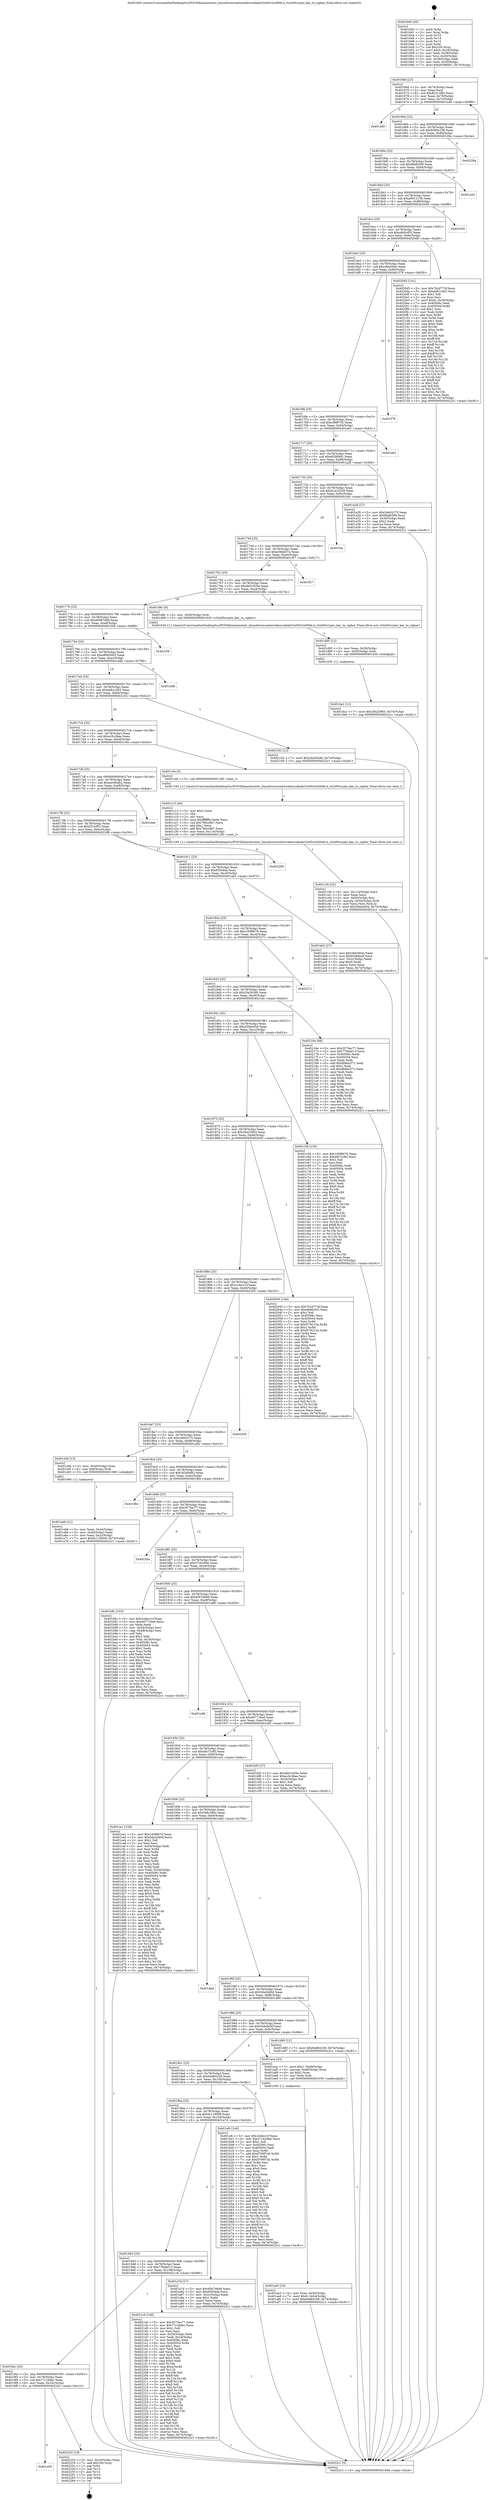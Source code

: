 digraph "0x401640" {
  label = "0x401640 (/mnt/c/Users/mathe/Desktop/tcc/POCII/binaries/extr_linuxdriversnetwirelessralinkrt2x00rt2x00lib.h_rt2x00crypto_key_to_cipher_Final-ollvm.out::main(0))"
  labelloc = "t"
  node[shape=record]

  Entry [label="",width=0.3,height=0.3,shape=circle,fillcolor=black,style=filled]
  "0x40166d" [label="{
     0x40166d [23]\l
     | [instrs]\l
     &nbsp;&nbsp;0x40166d \<+3\>: mov -0x74(%rbp),%eax\l
     &nbsp;&nbsp;0x401670 \<+2\>: mov %eax,%ecx\l
     &nbsp;&nbsp;0x401672 \<+6\>: sub $0x82312f9c,%ecx\l
     &nbsp;&nbsp;0x401678 \<+3\>: mov %eax,-0x78(%rbp)\l
     &nbsp;&nbsp;0x40167b \<+3\>: mov %ecx,-0x7c(%rbp)\l
     &nbsp;&nbsp;0x40167e \<+6\>: je 0000000000401ed0 \<main+0x890\>\l
  }"]
  "0x401ed0" [label="{
     0x401ed0\l
  }", style=dashed]
  "0x401684" [label="{
     0x401684 [22]\l
     | [instrs]\l
     &nbsp;&nbsp;0x401684 \<+5\>: jmp 0000000000401689 \<main+0x49\>\l
     &nbsp;&nbsp;0x401689 \<+3\>: mov -0x78(%rbp),%eax\l
     &nbsp;&nbsp;0x40168c \<+5\>: sub $0x8285e196,%eax\l
     &nbsp;&nbsp;0x401691 \<+3\>: mov %eax,-0x80(%rbp)\l
     &nbsp;&nbsp;0x401694 \<+6\>: je 000000000040228a \<main+0xc4a\>\l
  }"]
  Exit [label="",width=0.3,height=0.3,shape=circle,fillcolor=black,style=filled,peripheries=2]
  "0x40228a" [label="{
     0x40228a\l
  }", style=dashed]
  "0x40169a" [label="{
     0x40169a [25]\l
     | [instrs]\l
     &nbsp;&nbsp;0x40169a \<+5\>: jmp 000000000040169f \<main+0x5f\>\l
     &nbsp;&nbsp;0x40169f \<+3\>: mov -0x78(%rbp),%eax\l
     &nbsp;&nbsp;0x4016a2 \<+5\>: sub $0x8fafb569,%eax\l
     &nbsp;&nbsp;0x4016a7 \<+6\>: mov %eax,-0x84(%rbp)\l
     &nbsp;&nbsp;0x4016ad \<+6\>: je 0000000000401a43 \<main+0x403\>\l
  }"]
  "0x401a05" [label="{
     0x401a05\l
  }", style=dashed]
  "0x401a43" [label="{
     0x401a43\l
  }", style=dashed]
  "0x4016b3" [label="{
     0x4016b3 [25]\l
     | [instrs]\l
     &nbsp;&nbsp;0x4016b3 \<+5\>: jmp 00000000004016b8 \<main+0x78\>\l
     &nbsp;&nbsp;0x4016b8 \<+3\>: mov -0x78(%rbp),%eax\l
     &nbsp;&nbsp;0x4016bb \<+5\>: sub $0xa0012139,%eax\l
     &nbsp;&nbsp;0x4016c0 \<+6\>: mov %eax,-0x88(%rbp)\l
     &nbsp;&nbsp;0x4016c6 \<+6\>: je 0000000000402039 \<main+0x9f9\>\l
  }"]
  "0x402252" [label="{
     0x402252 [19]\l
     | [instrs]\l
     &nbsp;&nbsp;0x402252 \<+3\>: mov -0x24(%rbp),%eax\l
     &nbsp;&nbsp;0x402255 \<+7\>: add $0x100,%rsp\l
     &nbsp;&nbsp;0x40225c \<+1\>: pop %rbx\l
     &nbsp;&nbsp;0x40225d \<+2\>: pop %r12\l
     &nbsp;&nbsp;0x40225f \<+2\>: pop %r14\l
     &nbsp;&nbsp;0x402261 \<+2\>: pop %r15\l
     &nbsp;&nbsp;0x402263 \<+1\>: pop %rbp\l
     &nbsp;&nbsp;0x402264 \<+1\>: ret\l
  }"]
  "0x402039" [label="{
     0x402039\l
  }", style=dashed]
  "0x4016cc" [label="{
     0x4016cc [25]\l
     | [instrs]\l
     &nbsp;&nbsp;0x4016cc \<+5\>: jmp 00000000004016d1 \<main+0x91\>\l
     &nbsp;&nbsp;0x4016d1 \<+3\>: mov -0x78(%rbp),%eax\l
     &nbsp;&nbsp;0x4016d4 \<+5\>: sub $0xa8d0cf53,%eax\l
     &nbsp;&nbsp;0x4016d9 \<+6\>: mov %eax,-0x8c(%rbp)\l
     &nbsp;&nbsp;0x4016df \<+6\>: je 00000000004020d5 \<main+0xa95\>\l
  }"]
  "0x4019ec" [label="{
     0x4019ec [25]\l
     | [instrs]\l
     &nbsp;&nbsp;0x4019ec \<+5\>: jmp 00000000004019f1 \<main+0x3b1\>\l
     &nbsp;&nbsp;0x4019f1 \<+3\>: mov -0x78(%rbp),%eax\l
     &nbsp;&nbsp;0x4019f4 \<+5\>: sub $0x77c18dec,%eax\l
     &nbsp;&nbsp;0x4019f9 \<+6\>: mov %eax,-0x10c(%rbp)\l
     &nbsp;&nbsp;0x4019ff \<+6\>: je 0000000000402252 \<main+0xc12\>\l
  }"]
  "0x4020d5" [label="{
     0x4020d5 [141]\l
     | [instrs]\l
     &nbsp;&nbsp;0x4020d5 \<+5\>: mov $0x7b2d773f,%eax\l
     &nbsp;&nbsp;0x4020da \<+5\>: mov $0xeb81c363,%ecx\l
     &nbsp;&nbsp;0x4020df \<+2\>: mov $0x1,%dl\l
     &nbsp;&nbsp;0x4020e1 \<+2\>: xor %esi,%esi\l
     &nbsp;&nbsp;0x4020e3 \<+7\>: movl $0x0,-0x34(%rbp)\l
     &nbsp;&nbsp;0x4020ea \<+7\>: mov 0x40506c,%edi\l
     &nbsp;&nbsp;0x4020f1 \<+8\>: mov 0x405054,%r8d\l
     &nbsp;&nbsp;0x4020f9 \<+3\>: sub $0x1,%esi\l
     &nbsp;&nbsp;0x4020fc \<+3\>: mov %edi,%r9d\l
     &nbsp;&nbsp;0x4020ff \<+3\>: add %esi,%r9d\l
     &nbsp;&nbsp;0x402102 \<+4\>: imul %r9d,%edi\l
     &nbsp;&nbsp;0x402106 \<+3\>: and $0x1,%edi\l
     &nbsp;&nbsp;0x402109 \<+3\>: cmp $0x0,%edi\l
     &nbsp;&nbsp;0x40210c \<+4\>: sete %r10b\l
     &nbsp;&nbsp;0x402110 \<+4\>: cmp $0xa,%r8d\l
     &nbsp;&nbsp;0x402114 \<+4\>: setl %r11b\l
     &nbsp;&nbsp;0x402118 \<+3\>: mov %r10b,%bl\l
     &nbsp;&nbsp;0x40211b \<+3\>: xor $0xff,%bl\l
     &nbsp;&nbsp;0x40211e \<+3\>: mov %r11b,%r14b\l
     &nbsp;&nbsp;0x402121 \<+4\>: xor $0xff,%r14b\l
     &nbsp;&nbsp;0x402125 \<+3\>: xor $0x1,%dl\l
     &nbsp;&nbsp;0x402128 \<+3\>: mov %bl,%r15b\l
     &nbsp;&nbsp;0x40212b \<+4\>: and $0xff,%r15b\l
     &nbsp;&nbsp;0x40212f \<+3\>: and %dl,%r10b\l
     &nbsp;&nbsp;0x402132 \<+3\>: mov %r14b,%r12b\l
     &nbsp;&nbsp;0x402135 \<+4\>: and $0xff,%r12b\l
     &nbsp;&nbsp;0x402139 \<+3\>: and %dl,%r11b\l
     &nbsp;&nbsp;0x40213c \<+3\>: or %r10b,%r15b\l
     &nbsp;&nbsp;0x40213f \<+3\>: or %r11b,%r12b\l
     &nbsp;&nbsp;0x402142 \<+3\>: xor %r12b,%r15b\l
     &nbsp;&nbsp;0x402145 \<+3\>: or %r14b,%bl\l
     &nbsp;&nbsp;0x402148 \<+3\>: xor $0xff,%bl\l
     &nbsp;&nbsp;0x40214b \<+3\>: or $0x1,%dl\l
     &nbsp;&nbsp;0x40214e \<+2\>: and %dl,%bl\l
     &nbsp;&nbsp;0x402150 \<+3\>: or %bl,%r15b\l
     &nbsp;&nbsp;0x402153 \<+4\>: test $0x1,%r15b\l
     &nbsp;&nbsp;0x402157 \<+3\>: cmovne %ecx,%eax\l
     &nbsp;&nbsp;0x40215a \<+3\>: mov %eax,-0x74(%rbp)\l
     &nbsp;&nbsp;0x40215d \<+5\>: jmp 00000000004022c1 \<main+0xc81\>\l
  }"]
  "0x4016e5" [label="{
     0x4016e5 [25]\l
     | [instrs]\l
     &nbsp;&nbsp;0x4016e5 \<+5\>: jmp 00000000004016ea \<main+0xaa\>\l
     &nbsp;&nbsp;0x4016ea \<+3\>: mov -0x78(%rbp),%eax\l
     &nbsp;&nbsp;0x4016ed \<+5\>: sub $0xc8dc064c,%eax\l
     &nbsp;&nbsp;0x4016f2 \<+6\>: mov %eax,-0x90(%rbp)\l
     &nbsp;&nbsp;0x4016f8 \<+6\>: je 0000000000401f78 \<main+0x938\>\l
  }"]
  "0x4021c6" [label="{
     0x4021c6 [140]\l
     | [instrs]\l
     &nbsp;&nbsp;0x4021c6 \<+5\>: mov $0x3575ec77,%eax\l
     &nbsp;&nbsp;0x4021cb \<+5\>: mov $0x77c18dec,%ecx\l
     &nbsp;&nbsp;0x4021d0 \<+2\>: mov $0x1,%dl\l
     &nbsp;&nbsp;0x4021d2 \<+2\>: xor %esi,%esi\l
     &nbsp;&nbsp;0x4021d4 \<+3\>: mov -0x34(%rbp),%edi\l
     &nbsp;&nbsp;0x4021d7 \<+3\>: mov %edi,-0x24(%rbp)\l
     &nbsp;&nbsp;0x4021da \<+7\>: mov 0x40506c,%edi\l
     &nbsp;&nbsp;0x4021e1 \<+8\>: mov 0x405054,%r8d\l
     &nbsp;&nbsp;0x4021e9 \<+3\>: sub $0x1,%esi\l
     &nbsp;&nbsp;0x4021ec \<+3\>: mov %edi,%r9d\l
     &nbsp;&nbsp;0x4021ef \<+3\>: add %esi,%r9d\l
     &nbsp;&nbsp;0x4021f2 \<+4\>: imul %r9d,%edi\l
     &nbsp;&nbsp;0x4021f6 \<+3\>: and $0x1,%edi\l
     &nbsp;&nbsp;0x4021f9 \<+3\>: cmp $0x0,%edi\l
     &nbsp;&nbsp;0x4021fc \<+4\>: sete %r10b\l
     &nbsp;&nbsp;0x402200 \<+4\>: cmp $0xa,%r8d\l
     &nbsp;&nbsp;0x402204 \<+4\>: setl %r11b\l
     &nbsp;&nbsp;0x402208 \<+3\>: mov %r10b,%bl\l
     &nbsp;&nbsp;0x40220b \<+3\>: xor $0xff,%bl\l
     &nbsp;&nbsp;0x40220e \<+3\>: mov %r11b,%r14b\l
     &nbsp;&nbsp;0x402211 \<+4\>: xor $0xff,%r14b\l
     &nbsp;&nbsp;0x402215 \<+3\>: xor $0x0,%dl\l
     &nbsp;&nbsp;0x402218 \<+3\>: mov %bl,%r15b\l
     &nbsp;&nbsp;0x40221b \<+4\>: and $0x0,%r15b\l
     &nbsp;&nbsp;0x40221f \<+3\>: and %dl,%r10b\l
     &nbsp;&nbsp;0x402222 \<+3\>: mov %r14b,%r12b\l
     &nbsp;&nbsp;0x402225 \<+4\>: and $0x0,%r12b\l
     &nbsp;&nbsp;0x402229 \<+3\>: and %dl,%r11b\l
     &nbsp;&nbsp;0x40222c \<+3\>: or %r10b,%r15b\l
     &nbsp;&nbsp;0x40222f \<+3\>: or %r11b,%r12b\l
     &nbsp;&nbsp;0x402232 \<+3\>: xor %r12b,%r15b\l
     &nbsp;&nbsp;0x402235 \<+3\>: or %r14b,%bl\l
     &nbsp;&nbsp;0x402238 \<+3\>: xor $0xff,%bl\l
     &nbsp;&nbsp;0x40223b \<+3\>: or $0x0,%dl\l
     &nbsp;&nbsp;0x40223e \<+2\>: and %dl,%bl\l
     &nbsp;&nbsp;0x402240 \<+3\>: or %bl,%r15b\l
     &nbsp;&nbsp;0x402243 \<+4\>: test $0x1,%r15b\l
     &nbsp;&nbsp;0x402247 \<+3\>: cmovne %ecx,%eax\l
     &nbsp;&nbsp;0x40224a \<+3\>: mov %eax,-0x74(%rbp)\l
     &nbsp;&nbsp;0x40224d \<+5\>: jmp 00000000004022c1 \<main+0xc81\>\l
  }"]
  "0x401f78" [label="{
     0x401f78\l
  }", style=dashed]
  "0x4016fe" [label="{
     0x4016fe [25]\l
     | [instrs]\l
     &nbsp;&nbsp;0x4016fe \<+5\>: jmp 0000000000401703 \<main+0xc3\>\l
     &nbsp;&nbsp;0x401703 \<+3\>: mov -0x78(%rbp),%eax\l
     &nbsp;&nbsp;0x401706 \<+5\>: sub $0xcf9f9755,%eax\l
     &nbsp;&nbsp;0x40170b \<+6\>: mov %eax,-0x94(%rbp)\l
     &nbsp;&nbsp;0x401711 \<+6\>: je 0000000000401e61 \<main+0x821\>\l
  }"]
  "0x401da1" [label="{
     0x401da1 [12]\l
     | [instrs]\l
     &nbsp;&nbsp;0x401da1 \<+7\>: movl $0x29a25963,-0x74(%rbp)\l
     &nbsp;&nbsp;0x401da8 \<+5\>: jmp 00000000004022c1 \<main+0xc81\>\l
  }"]
  "0x401e61" [label="{
     0x401e61\l
  }", style=dashed]
  "0x401717" [label="{
     0x401717 [25]\l
     | [instrs]\l
     &nbsp;&nbsp;0x401717 \<+5\>: jmp 000000000040171c \<main+0xdc\>\l
     &nbsp;&nbsp;0x40171c \<+3\>: mov -0x78(%rbp),%eax\l
     &nbsp;&nbsp;0x40171f \<+5\>: sub $0xd038f491,%eax\l
     &nbsp;&nbsp;0x401724 \<+6\>: mov %eax,-0x98(%rbp)\l
     &nbsp;&nbsp;0x40172a \<+6\>: je 0000000000401a28 \<main+0x3e8\>\l
  }"]
  "0x401d95" [label="{
     0x401d95 [12]\l
     | [instrs]\l
     &nbsp;&nbsp;0x401d95 \<+3\>: mov %eax,-0x58(%rbp)\l
     &nbsp;&nbsp;0x401d98 \<+4\>: mov -0x50(%rbp),%rdi\l
     &nbsp;&nbsp;0x401d9c \<+5\>: call 0000000000401030 \<free@plt\>\l
     | [calls]\l
     &nbsp;&nbsp;0x401030 \{1\} (unknown)\l
  }"]
  "0x401a28" [label="{
     0x401a28 [27]\l
     | [instrs]\l
     &nbsp;&nbsp;0x401a28 \<+5\>: mov $0x2eb02275,%eax\l
     &nbsp;&nbsp;0x401a2d \<+5\>: mov $0x8fafb569,%ecx\l
     &nbsp;&nbsp;0x401a32 \<+3\>: mov -0x30(%rbp),%edx\l
     &nbsp;&nbsp;0x401a35 \<+3\>: cmp $0x2,%edx\l
     &nbsp;&nbsp;0x401a38 \<+3\>: cmovne %ecx,%eax\l
     &nbsp;&nbsp;0x401a3b \<+3\>: mov %eax,-0x74(%rbp)\l
     &nbsp;&nbsp;0x401a3e \<+5\>: jmp 00000000004022c1 \<main+0xc81\>\l
  }"]
  "0x401730" [label="{
     0x401730 [25]\l
     | [instrs]\l
     &nbsp;&nbsp;0x401730 \<+5\>: jmp 0000000000401735 \<main+0xf5\>\l
     &nbsp;&nbsp;0x401735 \<+3\>: mov -0x78(%rbp),%eax\l
     &nbsp;&nbsp;0x401738 \<+5\>: sub $0xd1e1d328,%eax\l
     &nbsp;&nbsp;0x40173d \<+6\>: mov %eax,-0x9c(%rbp)\l
     &nbsp;&nbsp;0x401743 \<+6\>: je 0000000000401fdc \<main+0x99c\>\l
  }"]
  "0x4022c1" [label="{
     0x4022c1 [5]\l
     | [instrs]\l
     &nbsp;&nbsp;0x4022c1 \<+5\>: jmp 000000000040166d \<main+0x2d\>\l
  }"]
  "0x401640" [label="{
     0x401640 [45]\l
     | [instrs]\l
     &nbsp;&nbsp;0x401640 \<+1\>: push %rbp\l
     &nbsp;&nbsp;0x401641 \<+3\>: mov %rsp,%rbp\l
     &nbsp;&nbsp;0x401644 \<+2\>: push %r15\l
     &nbsp;&nbsp;0x401646 \<+2\>: push %r14\l
     &nbsp;&nbsp;0x401648 \<+2\>: push %r12\l
     &nbsp;&nbsp;0x40164a \<+1\>: push %rbx\l
     &nbsp;&nbsp;0x40164b \<+7\>: sub $0x100,%rsp\l
     &nbsp;&nbsp;0x401652 \<+7\>: movl $0x0,-0x34(%rbp)\l
     &nbsp;&nbsp;0x401659 \<+3\>: mov %edi,-0x38(%rbp)\l
     &nbsp;&nbsp;0x40165c \<+4\>: mov %rsi,-0x40(%rbp)\l
     &nbsp;&nbsp;0x401660 \<+3\>: mov -0x38(%rbp),%edi\l
     &nbsp;&nbsp;0x401663 \<+3\>: mov %edi,-0x30(%rbp)\l
     &nbsp;&nbsp;0x401666 \<+7\>: movl $0xd038f491,-0x74(%rbp)\l
  }"]
  "0x401c3b" [label="{
     0x401c3b [32]\l
     | [instrs]\l
     &nbsp;&nbsp;0x401c3b \<+6\>: mov -0x114(%rbp),%ecx\l
     &nbsp;&nbsp;0x401c41 \<+3\>: imul %eax,%ecx\l
     &nbsp;&nbsp;0x401c44 \<+4\>: mov -0x50(%rbp),%rsi\l
     &nbsp;&nbsp;0x401c48 \<+4\>: movslq -0x54(%rbp),%rdi\l
     &nbsp;&nbsp;0x401c4c \<+3\>: mov %ecx,(%rsi,%rdi,4)\l
     &nbsp;&nbsp;0x401c4f \<+7\>: movl $0x20d4e45d,-0x74(%rbp)\l
     &nbsp;&nbsp;0x401c56 \<+5\>: jmp 00000000004022c1 \<main+0xc81\>\l
  }"]
  "0x401fdc" [label="{
     0x401fdc\l
  }", style=dashed]
  "0x401749" [label="{
     0x401749 [25]\l
     | [instrs]\l
     &nbsp;&nbsp;0x401749 \<+5\>: jmp 000000000040174e \<main+0x10e\>\l
     &nbsp;&nbsp;0x40174e \<+3\>: mov -0x78(%rbp),%eax\l
     &nbsp;&nbsp;0x401751 \<+5\>: sub $0xd38de57a,%eax\l
     &nbsp;&nbsp;0x401756 \<+6\>: mov %eax,-0xa0(%rbp)\l
     &nbsp;&nbsp;0x40175c \<+6\>: je 0000000000401f57 \<main+0x917\>\l
  }"]
  "0x401c13" [label="{
     0x401c13 [40]\l
     | [instrs]\l
     &nbsp;&nbsp;0x401c13 \<+5\>: mov $0x2,%ecx\l
     &nbsp;&nbsp;0x401c18 \<+1\>: cltd\l
     &nbsp;&nbsp;0x401c19 \<+2\>: idiv %ecx\l
     &nbsp;&nbsp;0x401c1b \<+6\>: imul $0xfffffffe,%edx,%ecx\l
     &nbsp;&nbsp;0x401c21 \<+6\>: sub $0x790cc8b7,%ecx\l
     &nbsp;&nbsp;0x401c27 \<+3\>: add $0x1,%ecx\l
     &nbsp;&nbsp;0x401c2a \<+6\>: add $0x790cc8b7,%ecx\l
     &nbsp;&nbsp;0x401c30 \<+6\>: mov %ecx,-0x114(%rbp)\l
     &nbsp;&nbsp;0x401c36 \<+5\>: call 0000000000401160 \<next_i\>\l
     | [calls]\l
     &nbsp;&nbsp;0x401160 \{1\} (/mnt/c/Users/mathe/Desktop/tcc/POCII/binaries/extr_linuxdriversnetwirelessralinkrt2x00rt2x00lib.h_rt2x00crypto_key_to_cipher_Final-ollvm.out::next_i)\l
  }"]
  "0x401f57" [label="{
     0x401f57\l
  }", style=dashed]
  "0x401762" [label="{
     0x401762 [25]\l
     | [instrs]\l
     &nbsp;&nbsp;0x401762 \<+5\>: jmp 0000000000401767 \<main+0x127\>\l
     &nbsp;&nbsp;0x401767 \<+3\>: mov -0x78(%rbp),%eax\l
     &nbsp;&nbsp;0x40176a \<+5\>: sub $0xdb01626e,%eax\l
     &nbsp;&nbsp;0x40176f \<+6\>: mov %eax,-0xa4(%rbp)\l
     &nbsp;&nbsp;0x401775 \<+6\>: je 0000000000401d8c \<main+0x74c\>\l
  }"]
  "0x401ae5" [label="{
     0x401ae5 [23]\l
     | [instrs]\l
     &nbsp;&nbsp;0x401ae5 \<+4\>: mov %rax,-0x50(%rbp)\l
     &nbsp;&nbsp;0x401ae9 \<+7\>: movl $0x0,-0x54(%rbp)\l
     &nbsp;&nbsp;0x401af0 \<+7\>: movl $0x64d841b9,-0x74(%rbp)\l
     &nbsp;&nbsp;0x401af7 \<+5\>: jmp 00000000004022c1 \<main+0xc81\>\l
  }"]
  "0x401d8c" [label="{
     0x401d8c [9]\l
     | [instrs]\l
     &nbsp;&nbsp;0x401d8c \<+4\>: mov -0x50(%rbp),%rdi\l
     &nbsp;&nbsp;0x401d90 \<+5\>: call 0000000000401620 \<rt2x00crypto_key_to_cipher\>\l
     | [calls]\l
     &nbsp;&nbsp;0x401620 \{1\} (/mnt/c/Users/mathe/Desktop/tcc/POCII/binaries/extr_linuxdriversnetwirelessralinkrt2x00rt2x00lib.h_rt2x00crypto_key_to_cipher_Final-ollvm.out::rt2x00crypto_key_to_cipher)\l
  }"]
  "0x40177b" [label="{
     0x40177b [25]\l
     | [instrs]\l
     &nbsp;&nbsp;0x40177b \<+5\>: jmp 0000000000401780 \<main+0x140\>\l
     &nbsp;&nbsp;0x401780 \<+3\>: mov -0x78(%rbp),%eax\l
     &nbsp;&nbsp;0x401783 \<+5\>: sub $0xe6987d46,%eax\l
     &nbsp;&nbsp;0x401788 \<+6\>: mov %eax,-0xa8(%rbp)\l
     &nbsp;&nbsp;0x40178e \<+6\>: je 0000000000401f38 \<main+0x8f8\>\l
  }"]
  "0x4019d3" [label="{
     0x4019d3 [25]\l
     | [instrs]\l
     &nbsp;&nbsp;0x4019d3 \<+5\>: jmp 00000000004019d8 \<main+0x398\>\l
     &nbsp;&nbsp;0x4019d8 \<+3\>: mov -0x78(%rbp),%eax\l
     &nbsp;&nbsp;0x4019db \<+5\>: sub $0x779da013,%eax\l
     &nbsp;&nbsp;0x4019e0 \<+6\>: mov %eax,-0x108(%rbp)\l
     &nbsp;&nbsp;0x4019e6 \<+6\>: je 00000000004021c6 \<main+0xb86\>\l
  }"]
  "0x401f38" [label="{
     0x401f38\l
  }", style=dashed]
  "0x401794" [label="{
     0x401794 [25]\l
     | [instrs]\l
     &nbsp;&nbsp;0x401794 \<+5\>: jmp 0000000000401799 \<main+0x159\>\l
     &nbsp;&nbsp;0x401799 \<+3\>: mov -0x78(%rbp),%eax\l
     &nbsp;&nbsp;0x40179c \<+5\>: sub $0xe8065003,%eax\l
     &nbsp;&nbsp;0x4017a1 \<+6\>: mov %eax,-0xac(%rbp)\l
     &nbsp;&nbsp;0x4017a7 \<+6\>: je 0000000000401ddb \<main+0x79b\>\l
  }"]
  "0x401a7d" [label="{
     0x401a7d [27]\l
     | [instrs]\l
     &nbsp;&nbsp;0x401a7d \<+5\>: mov $0x4567e648,%eax\l
     &nbsp;&nbsp;0x401a82 \<+5\>: mov $0x65f34da,%ecx\l
     &nbsp;&nbsp;0x401a87 \<+3\>: mov -0x2c(%rbp),%edx\l
     &nbsp;&nbsp;0x401a8a \<+3\>: cmp $0x1,%edx\l
     &nbsp;&nbsp;0x401a8d \<+3\>: cmovl %ecx,%eax\l
     &nbsp;&nbsp;0x401a90 \<+3\>: mov %eax,-0x74(%rbp)\l
     &nbsp;&nbsp;0x401a93 \<+5\>: jmp 00000000004022c1 \<main+0xc81\>\l
  }"]
  "0x401ddb" [label="{
     0x401ddb\l
  }", style=dashed]
  "0x4017ad" [label="{
     0x4017ad [25]\l
     | [instrs]\l
     &nbsp;&nbsp;0x4017ad \<+5\>: jmp 00000000004017b2 \<main+0x172\>\l
     &nbsp;&nbsp;0x4017b2 \<+3\>: mov -0x78(%rbp),%eax\l
     &nbsp;&nbsp;0x4017b5 \<+5\>: sub $0xeb81c363,%eax\l
     &nbsp;&nbsp;0x4017ba \<+6\>: mov %eax,-0xb0(%rbp)\l
     &nbsp;&nbsp;0x4017c0 \<+6\>: je 0000000000402162 \<main+0xb22\>\l
  }"]
  "0x4019ba" [label="{
     0x4019ba [25]\l
     | [instrs]\l
     &nbsp;&nbsp;0x4019ba \<+5\>: jmp 00000000004019bf \<main+0x37f\>\l
     &nbsp;&nbsp;0x4019bf \<+3\>: mov -0x78(%rbp),%eax\l
     &nbsp;&nbsp;0x4019c2 \<+5\>: sub $0x6c119009,%eax\l
     &nbsp;&nbsp;0x4019c7 \<+6\>: mov %eax,-0x104(%rbp)\l
     &nbsp;&nbsp;0x4019cd \<+6\>: je 0000000000401a7d \<main+0x43d\>\l
  }"]
  "0x402162" [label="{
     0x402162 [12]\l
     | [instrs]\l
     &nbsp;&nbsp;0x402162 \<+7\>: movl $0x20a303d0,-0x74(%rbp)\l
     &nbsp;&nbsp;0x402169 \<+5\>: jmp 00000000004022c1 \<main+0xc81\>\l
  }"]
  "0x4017c6" [label="{
     0x4017c6 [25]\l
     | [instrs]\l
     &nbsp;&nbsp;0x4017c6 \<+5\>: jmp 00000000004017cb \<main+0x18b\>\l
     &nbsp;&nbsp;0x4017cb \<+3\>: mov -0x78(%rbp),%eax\l
     &nbsp;&nbsp;0x4017ce \<+5\>: sub $0xec5c36ae,%eax\l
     &nbsp;&nbsp;0x4017d3 \<+6\>: mov %eax,-0xb4(%rbp)\l
     &nbsp;&nbsp;0x4017d9 \<+6\>: je 0000000000401c0e \<main+0x5ce\>\l
  }"]
  "0x401afc" [label="{
     0x401afc [144]\l
     | [instrs]\l
     &nbsp;&nbsp;0x401afc \<+5\>: mov $0x2cdecc1f,%eax\l
     &nbsp;&nbsp;0x401b01 \<+5\>: mov $0x37cb20bb,%ecx\l
     &nbsp;&nbsp;0x401b06 \<+2\>: mov $0x1,%dl\l
     &nbsp;&nbsp;0x401b08 \<+7\>: mov 0x40506c,%esi\l
     &nbsp;&nbsp;0x401b0f \<+7\>: mov 0x405054,%edi\l
     &nbsp;&nbsp;0x401b16 \<+3\>: mov %esi,%r8d\l
     &nbsp;&nbsp;0x401b19 \<+7\>: add $0xd709f7ab,%r8d\l
     &nbsp;&nbsp;0x401b20 \<+4\>: sub $0x1,%r8d\l
     &nbsp;&nbsp;0x401b24 \<+7\>: sub $0xd709f7ab,%r8d\l
     &nbsp;&nbsp;0x401b2b \<+4\>: imul %r8d,%esi\l
     &nbsp;&nbsp;0x401b2f \<+3\>: and $0x1,%esi\l
     &nbsp;&nbsp;0x401b32 \<+3\>: cmp $0x0,%esi\l
     &nbsp;&nbsp;0x401b35 \<+4\>: sete %r9b\l
     &nbsp;&nbsp;0x401b39 \<+3\>: cmp $0xa,%edi\l
     &nbsp;&nbsp;0x401b3c \<+4\>: setl %r10b\l
     &nbsp;&nbsp;0x401b40 \<+3\>: mov %r9b,%r11b\l
     &nbsp;&nbsp;0x401b43 \<+4\>: xor $0xff,%r11b\l
     &nbsp;&nbsp;0x401b47 \<+3\>: mov %r10b,%bl\l
     &nbsp;&nbsp;0x401b4a \<+3\>: xor $0xff,%bl\l
     &nbsp;&nbsp;0x401b4d \<+3\>: xor $0x0,%dl\l
     &nbsp;&nbsp;0x401b50 \<+3\>: mov %r11b,%r14b\l
     &nbsp;&nbsp;0x401b53 \<+4\>: and $0x0,%r14b\l
     &nbsp;&nbsp;0x401b57 \<+3\>: and %dl,%r9b\l
     &nbsp;&nbsp;0x401b5a \<+3\>: mov %bl,%r15b\l
     &nbsp;&nbsp;0x401b5d \<+4\>: and $0x0,%r15b\l
     &nbsp;&nbsp;0x401b61 \<+3\>: and %dl,%r10b\l
     &nbsp;&nbsp;0x401b64 \<+3\>: or %r9b,%r14b\l
     &nbsp;&nbsp;0x401b67 \<+3\>: or %r10b,%r15b\l
     &nbsp;&nbsp;0x401b6a \<+3\>: xor %r15b,%r14b\l
     &nbsp;&nbsp;0x401b6d \<+3\>: or %bl,%r11b\l
     &nbsp;&nbsp;0x401b70 \<+4\>: xor $0xff,%r11b\l
     &nbsp;&nbsp;0x401b74 \<+3\>: or $0x0,%dl\l
     &nbsp;&nbsp;0x401b77 \<+3\>: and %dl,%r11b\l
     &nbsp;&nbsp;0x401b7a \<+3\>: or %r11b,%r14b\l
     &nbsp;&nbsp;0x401b7d \<+4\>: test $0x1,%r14b\l
     &nbsp;&nbsp;0x401b81 \<+3\>: cmovne %ecx,%eax\l
     &nbsp;&nbsp;0x401b84 \<+3\>: mov %eax,-0x74(%rbp)\l
     &nbsp;&nbsp;0x401b87 \<+5\>: jmp 00000000004022c1 \<main+0xc81\>\l
  }"]
  "0x401c0e" [label="{
     0x401c0e [5]\l
     | [instrs]\l
     &nbsp;&nbsp;0x401c0e \<+5\>: call 0000000000401160 \<next_i\>\l
     | [calls]\l
     &nbsp;&nbsp;0x401160 \{1\} (/mnt/c/Users/mathe/Desktop/tcc/POCII/binaries/extr_linuxdriversnetwirelessralinkrt2x00rt2x00lib.h_rt2x00crypto_key_to_cipher_Final-ollvm.out::next_i)\l
  }"]
  "0x4017df" [label="{
     0x4017df [25]\l
     | [instrs]\l
     &nbsp;&nbsp;0x4017df \<+5\>: jmp 00000000004017e4 \<main+0x1a4\>\l
     &nbsp;&nbsp;0x4017e4 \<+3\>: mov -0x78(%rbp),%eax\l
     &nbsp;&nbsp;0x4017e7 \<+5\>: sub $0xeec9b4b2,%eax\l
     &nbsp;&nbsp;0x4017ec \<+6\>: mov %eax,-0xb8(%rbp)\l
     &nbsp;&nbsp;0x4017f2 \<+6\>: je 0000000000401eeb \<main+0x8ab\>\l
  }"]
  "0x4019a1" [label="{
     0x4019a1 [25]\l
     | [instrs]\l
     &nbsp;&nbsp;0x4019a1 \<+5\>: jmp 00000000004019a6 \<main+0x366\>\l
     &nbsp;&nbsp;0x4019a6 \<+3\>: mov -0x78(%rbp),%eax\l
     &nbsp;&nbsp;0x4019a9 \<+5\>: sub $0x64d841b9,%eax\l
     &nbsp;&nbsp;0x4019ae \<+6\>: mov %eax,-0x100(%rbp)\l
     &nbsp;&nbsp;0x4019b4 \<+6\>: je 0000000000401afc \<main+0x4bc\>\l
  }"]
  "0x401eeb" [label="{
     0x401eeb\l
  }", style=dashed]
  "0x4017f8" [label="{
     0x4017f8 [25]\l
     | [instrs]\l
     &nbsp;&nbsp;0x4017f8 \<+5\>: jmp 00000000004017fd \<main+0x1bd\>\l
     &nbsp;&nbsp;0x4017fd \<+3\>: mov -0x78(%rbp),%eax\l
     &nbsp;&nbsp;0x401800 \<+5\>: sub $0xf21fcf52,%eax\l
     &nbsp;&nbsp;0x401805 \<+6\>: mov %eax,-0xbc(%rbp)\l
     &nbsp;&nbsp;0x40180b \<+6\>: je 0000000000402296 \<main+0xc56\>\l
  }"]
  "0x401ace" [label="{
     0x401ace [23]\l
     | [instrs]\l
     &nbsp;&nbsp;0x401ace \<+7\>: movl $0x1,-0x48(%rbp)\l
     &nbsp;&nbsp;0x401ad5 \<+4\>: movslq -0x48(%rbp),%rax\l
     &nbsp;&nbsp;0x401ad9 \<+4\>: shl $0x2,%rax\l
     &nbsp;&nbsp;0x401add \<+3\>: mov %rax,%rdi\l
     &nbsp;&nbsp;0x401ae0 \<+5\>: call 0000000000401050 \<malloc@plt\>\l
     | [calls]\l
     &nbsp;&nbsp;0x401050 \{1\} (unknown)\l
  }"]
  "0x402296" [label="{
     0x402296\l
  }", style=dashed]
  "0x401811" [label="{
     0x401811 [25]\l
     | [instrs]\l
     &nbsp;&nbsp;0x401811 \<+5\>: jmp 0000000000401816 \<main+0x1d6\>\l
     &nbsp;&nbsp;0x401816 \<+3\>: mov -0x78(%rbp),%eax\l
     &nbsp;&nbsp;0x401819 \<+5\>: sub $0x65f34da,%eax\l
     &nbsp;&nbsp;0x40181e \<+6\>: mov %eax,-0xc0(%rbp)\l
     &nbsp;&nbsp;0x401824 \<+6\>: je 0000000000401ab3 \<main+0x473\>\l
  }"]
  "0x401988" [label="{
     0x401988 [25]\l
     | [instrs]\l
     &nbsp;&nbsp;0x401988 \<+5\>: jmp 000000000040198d \<main+0x34d\>\l
     &nbsp;&nbsp;0x40198d \<+3\>: mov -0x78(%rbp),%eax\l
     &nbsp;&nbsp;0x401990 \<+5\>: sub $0x62de8a5f,%eax\l
     &nbsp;&nbsp;0x401995 \<+6\>: mov %eax,-0xfc(%rbp)\l
     &nbsp;&nbsp;0x40199b \<+6\>: je 0000000000401ace \<main+0x48e\>\l
  }"]
  "0x401ab3" [label="{
     0x401ab3 [27]\l
     | [instrs]\l
     &nbsp;&nbsp;0x401ab3 \<+5\>: mov $0xc8dc064c,%eax\l
     &nbsp;&nbsp;0x401ab8 \<+5\>: mov $0x62de8a5f,%ecx\l
     &nbsp;&nbsp;0x401abd \<+3\>: mov -0x2c(%rbp),%edx\l
     &nbsp;&nbsp;0x401ac0 \<+3\>: cmp $0x0,%edx\l
     &nbsp;&nbsp;0x401ac3 \<+3\>: cmove %ecx,%eax\l
     &nbsp;&nbsp;0x401ac6 \<+3\>: mov %eax,-0x74(%rbp)\l
     &nbsp;&nbsp;0x401ac9 \<+5\>: jmp 00000000004022c1 \<main+0xc81\>\l
  }"]
  "0x40182a" [label="{
     0x40182a [25]\l
     | [instrs]\l
     &nbsp;&nbsp;0x40182a \<+5\>: jmp 000000000040182f \<main+0x1ef\>\l
     &nbsp;&nbsp;0x40182f \<+3\>: mov -0x78(%rbp),%eax\l
     &nbsp;&nbsp;0x401832 \<+5\>: sub $0x100f9676,%eax\l
     &nbsp;&nbsp;0x401837 \<+6\>: mov %eax,-0xc4(%rbp)\l
     &nbsp;&nbsp;0x40183d \<+6\>: je 0000000000402271 \<main+0xc31\>\l
  }"]
  "0x401d80" [label="{
     0x401d80 [12]\l
     | [instrs]\l
     &nbsp;&nbsp;0x401d80 \<+7\>: movl $0x64d841b9,-0x74(%rbp)\l
     &nbsp;&nbsp;0x401d87 \<+5\>: jmp 00000000004022c1 \<main+0xc81\>\l
  }"]
  "0x402271" [label="{
     0x402271\l
  }", style=dashed]
  "0x401843" [label="{
     0x401843 [25]\l
     | [instrs]\l
     &nbsp;&nbsp;0x401843 \<+5\>: jmp 0000000000401848 \<main+0x208\>\l
     &nbsp;&nbsp;0x401848 \<+3\>: mov -0x78(%rbp),%eax\l
     &nbsp;&nbsp;0x40184b \<+5\>: sub $0x20a303d0,%eax\l
     &nbsp;&nbsp;0x401850 \<+6\>: mov %eax,-0xc8(%rbp)\l
     &nbsp;&nbsp;0x401856 \<+6\>: je 000000000040216e \<main+0xb2e\>\l
  }"]
  "0x40196f" [label="{
     0x40196f [25]\l
     | [instrs]\l
     &nbsp;&nbsp;0x40196f \<+5\>: jmp 0000000000401974 \<main+0x334\>\l
     &nbsp;&nbsp;0x401974 \<+3\>: mov -0x78(%rbp),%eax\l
     &nbsp;&nbsp;0x401977 \<+5\>: sub $0x5da2d40d,%eax\l
     &nbsp;&nbsp;0x40197c \<+6\>: mov %eax,-0xf8(%rbp)\l
     &nbsp;&nbsp;0x401982 \<+6\>: je 0000000000401d80 \<main+0x740\>\l
  }"]
  "0x40216e" [label="{
     0x40216e [88]\l
     | [instrs]\l
     &nbsp;&nbsp;0x40216e \<+5\>: mov $0x3575ec77,%eax\l
     &nbsp;&nbsp;0x402173 \<+5\>: mov $0x779da013,%ecx\l
     &nbsp;&nbsp;0x402178 \<+7\>: mov 0x40506c,%edx\l
     &nbsp;&nbsp;0x40217f \<+7\>: mov 0x405054,%esi\l
     &nbsp;&nbsp;0x402186 \<+2\>: mov %edx,%edi\l
     &nbsp;&nbsp;0x402188 \<+6\>: add $0x8b6dc571,%edi\l
     &nbsp;&nbsp;0x40218e \<+3\>: sub $0x1,%edi\l
     &nbsp;&nbsp;0x402191 \<+6\>: sub $0x8b6dc571,%edi\l
     &nbsp;&nbsp;0x402197 \<+3\>: imul %edi,%edx\l
     &nbsp;&nbsp;0x40219a \<+3\>: and $0x1,%edx\l
     &nbsp;&nbsp;0x40219d \<+3\>: cmp $0x0,%edx\l
     &nbsp;&nbsp;0x4021a0 \<+4\>: sete %r8b\l
     &nbsp;&nbsp;0x4021a4 \<+3\>: cmp $0xa,%esi\l
     &nbsp;&nbsp;0x4021a7 \<+4\>: setl %r9b\l
     &nbsp;&nbsp;0x4021ab \<+3\>: mov %r8b,%r10b\l
     &nbsp;&nbsp;0x4021ae \<+3\>: and %r9b,%r10b\l
     &nbsp;&nbsp;0x4021b1 \<+3\>: xor %r9b,%r8b\l
     &nbsp;&nbsp;0x4021b4 \<+3\>: or %r8b,%r10b\l
     &nbsp;&nbsp;0x4021b7 \<+4\>: test $0x1,%r10b\l
     &nbsp;&nbsp;0x4021bb \<+3\>: cmovne %ecx,%eax\l
     &nbsp;&nbsp;0x4021be \<+3\>: mov %eax,-0x74(%rbp)\l
     &nbsp;&nbsp;0x4021c1 \<+5\>: jmp 00000000004022c1 \<main+0xc81\>\l
  }"]
  "0x40185c" [label="{
     0x40185c [25]\l
     | [instrs]\l
     &nbsp;&nbsp;0x40185c \<+5\>: jmp 0000000000401861 \<main+0x221\>\l
     &nbsp;&nbsp;0x401861 \<+3\>: mov -0x78(%rbp),%eax\l
     &nbsp;&nbsp;0x401864 \<+5\>: sub $0x20d4e45d,%eax\l
     &nbsp;&nbsp;0x401869 \<+6\>: mov %eax,-0xcc(%rbp)\l
     &nbsp;&nbsp;0x40186f \<+6\>: je 0000000000401c5b \<main+0x61b\>\l
  }"]
  "0x401dad" [label="{
     0x401dad\l
  }", style=dashed]
  "0x401c5b" [label="{
     0x401c5b [134]\l
     | [instrs]\l
     &nbsp;&nbsp;0x401c5b \<+5\>: mov $0x100f9676,%eax\l
     &nbsp;&nbsp;0x401c60 \<+5\>: mov $0x4fe72c85,%ecx\l
     &nbsp;&nbsp;0x401c65 \<+2\>: mov $0x1,%dl\l
     &nbsp;&nbsp;0x401c67 \<+2\>: xor %esi,%esi\l
     &nbsp;&nbsp;0x401c69 \<+7\>: mov 0x40506c,%edi\l
     &nbsp;&nbsp;0x401c70 \<+8\>: mov 0x405054,%r8d\l
     &nbsp;&nbsp;0x401c78 \<+3\>: sub $0x1,%esi\l
     &nbsp;&nbsp;0x401c7b \<+3\>: mov %edi,%r9d\l
     &nbsp;&nbsp;0x401c7e \<+3\>: add %esi,%r9d\l
     &nbsp;&nbsp;0x401c81 \<+4\>: imul %r9d,%edi\l
     &nbsp;&nbsp;0x401c85 \<+3\>: and $0x1,%edi\l
     &nbsp;&nbsp;0x401c88 \<+3\>: cmp $0x0,%edi\l
     &nbsp;&nbsp;0x401c8b \<+4\>: sete %r10b\l
     &nbsp;&nbsp;0x401c8f \<+4\>: cmp $0xa,%r8d\l
     &nbsp;&nbsp;0x401c93 \<+4\>: setl %r11b\l
     &nbsp;&nbsp;0x401c97 \<+3\>: mov %r10b,%bl\l
     &nbsp;&nbsp;0x401c9a \<+3\>: xor $0xff,%bl\l
     &nbsp;&nbsp;0x401c9d \<+3\>: mov %r11b,%r14b\l
     &nbsp;&nbsp;0x401ca0 \<+4\>: xor $0xff,%r14b\l
     &nbsp;&nbsp;0x401ca4 \<+3\>: xor $0x1,%dl\l
     &nbsp;&nbsp;0x401ca7 \<+3\>: mov %bl,%r15b\l
     &nbsp;&nbsp;0x401caa \<+4\>: and $0xff,%r15b\l
     &nbsp;&nbsp;0x401cae \<+3\>: and %dl,%r10b\l
     &nbsp;&nbsp;0x401cb1 \<+3\>: mov %r14b,%r12b\l
     &nbsp;&nbsp;0x401cb4 \<+4\>: and $0xff,%r12b\l
     &nbsp;&nbsp;0x401cb8 \<+3\>: and %dl,%r11b\l
     &nbsp;&nbsp;0x401cbb \<+3\>: or %r10b,%r15b\l
     &nbsp;&nbsp;0x401cbe \<+3\>: or %r11b,%r12b\l
     &nbsp;&nbsp;0x401cc1 \<+3\>: xor %r12b,%r15b\l
     &nbsp;&nbsp;0x401cc4 \<+3\>: or %r14b,%bl\l
     &nbsp;&nbsp;0x401cc7 \<+3\>: xor $0xff,%bl\l
     &nbsp;&nbsp;0x401cca \<+3\>: or $0x1,%dl\l
     &nbsp;&nbsp;0x401ccd \<+2\>: and %dl,%bl\l
     &nbsp;&nbsp;0x401ccf \<+3\>: or %bl,%r15b\l
     &nbsp;&nbsp;0x401cd2 \<+4\>: test $0x1,%r15b\l
     &nbsp;&nbsp;0x401cd6 \<+3\>: cmovne %ecx,%eax\l
     &nbsp;&nbsp;0x401cd9 \<+3\>: mov %eax,-0x74(%rbp)\l
     &nbsp;&nbsp;0x401cdc \<+5\>: jmp 00000000004022c1 \<main+0xc81\>\l
  }"]
  "0x401875" [label="{
     0x401875 [25]\l
     | [instrs]\l
     &nbsp;&nbsp;0x401875 \<+5\>: jmp 000000000040187a \<main+0x23a\>\l
     &nbsp;&nbsp;0x40187a \<+3\>: mov -0x78(%rbp),%eax\l
     &nbsp;&nbsp;0x40187d \<+5\>: sub $0x29a25963,%eax\l
     &nbsp;&nbsp;0x401882 \<+6\>: mov %eax,-0xd0(%rbp)\l
     &nbsp;&nbsp;0x401888 \<+6\>: je 0000000000402045 \<main+0xa05\>\l
  }"]
  "0x401956" [label="{
     0x401956 [25]\l
     | [instrs]\l
     &nbsp;&nbsp;0x401956 \<+5\>: jmp 000000000040195b \<main+0x31b\>\l
     &nbsp;&nbsp;0x40195b \<+3\>: mov -0x78(%rbp),%eax\l
     &nbsp;&nbsp;0x40195e \<+5\>: sub $0x548c384c,%eax\l
     &nbsp;&nbsp;0x401963 \<+6\>: mov %eax,-0xf4(%rbp)\l
     &nbsp;&nbsp;0x401969 \<+6\>: je 0000000000401dad \<main+0x76d\>\l
  }"]
  "0x402045" [label="{
     0x402045 [144]\l
     | [instrs]\l
     &nbsp;&nbsp;0x402045 \<+5\>: mov $0x7b2d773f,%eax\l
     &nbsp;&nbsp;0x40204a \<+5\>: mov $0xa8d0cf53,%ecx\l
     &nbsp;&nbsp;0x40204f \<+2\>: mov $0x1,%dl\l
     &nbsp;&nbsp;0x402051 \<+7\>: mov 0x40506c,%esi\l
     &nbsp;&nbsp;0x402058 \<+7\>: mov 0x405054,%edi\l
     &nbsp;&nbsp;0x40205f \<+3\>: mov %esi,%r8d\l
     &nbsp;&nbsp;0x402062 \<+7\>: sub $0xf379213a,%r8d\l
     &nbsp;&nbsp;0x402069 \<+4\>: sub $0x1,%r8d\l
     &nbsp;&nbsp;0x40206d \<+7\>: add $0xf379213a,%r8d\l
     &nbsp;&nbsp;0x402074 \<+4\>: imul %r8d,%esi\l
     &nbsp;&nbsp;0x402078 \<+3\>: and $0x1,%esi\l
     &nbsp;&nbsp;0x40207b \<+3\>: cmp $0x0,%esi\l
     &nbsp;&nbsp;0x40207e \<+4\>: sete %r9b\l
     &nbsp;&nbsp;0x402082 \<+3\>: cmp $0xa,%edi\l
     &nbsp;&nbsp;0x402085 \<+4\>: setl %r10b\l
     &nbsp;&nbsp;0x402089 \<+3\>: mov %r9b,%r11b\l
     &nbsp;&nbsp;0x40208c \<+4\>: xor $0xff,%r11b\l
     &nbsp;&nbsp;0x402090 \<+3\>: mov %r10b,%bl\l
     &nbsp;&nbsp;0x402093 \<+3\>: xor $0xff,%bl\l
     &nbsp;&nbsp;0x402096 \<+3\>: xor $0x0,%dl\l
     &nbsp;&nbsp;0x402099 \<+3\>: mov %r11b,%r14b\l
     &nbsp;&nbsp;0x40209c \<+4\>: and $0x0,%r14b\l
     &nbsp;&nbsp;0x4020a0 \<+3\>: and %dl,%r9b\l
     &nbsp;&nbsp;0x4020a3 \<+3\>: mov %bl,%r15b\l
     &nbsp;&nbsp;0x4020a6 \<+4\>: and $0x0,%r15b\l
     &nbsp;&nbsp;0x4020aa \<+3\>: and %dl,%r10b\l
     &nbsp;&nbsp;0x4020ad \<+3\>: or %r9b,%r14b\l
     &nbsp;&nbsp;0x4020b0 \<+3\>: or %r10b,%r15b\l
     &nbsp;&nbsp;0x4020b3 \<+3\>: xor %r15b,%r14b\l
     &nbsp;&nbsp;0x4020b6 \<+3\>: or %bl,%r11b\l
     &nbsp;&nbsp;0x4020b9 \<+4\>: xor $0xff,%r11b\l
     &nbsp;&nbsp;0x4020bd \<+3\>: or $0x0,%dl\l
     &nbsp;&nbsp;0x4020c0 \<+3\>: and %dl,%r11b\l
     &nbsp;&nbsp;0x4020c3 \<+3\>: or %r11b,%r14b\l
     &nbsp;&nbsp;0x4020c6 \<+4\>: test $0x1,%r14b\l
     &nbsp;&nbsp;0x4020ca \<+3\>: cmovne %ecx,%eax\l
     &nbsp;&nbsp;0x4020cd \<+3\>: mov %eax,-0x74(%rbp)\l
     &nbsp;&nbsp;0x4020d0 \<+5\>: jmp 00000000004022c1 \<main+0xc81\>\l
  }"]
  "0x40188e" [label="{
     0x40188e [25]\l
     | [instrs]\l
     &nbsp;&nbsp;0x40188e \<+5\>: jmp 0000000000401893 \<main+0x253\>\l
     &nbsp;&nbsp;0x401893 \<+3\>: mov -0x78(%rbp),%eax\l
     &nbsp;&nbsp;0x401896 \<+5\>: sub $0x2cdecc1f,%eax\l
     &nbsp;&nbsp;0x40189b \<+6\>: mov %eax,-0xd4(%rbp)\l
     &nbsp;&nbsp;0x4018a1 \<+6\>: je 0000000000402265 \<main+0xc25\>\l
  }"]
  "0x401ce1" [label="{
     0x401ce1 [159]\l
     | [instrs]\l
     &nbsp;&nbsp;0x401ce1 \<+5\>: mov $0x100f9676,%eax\l
     &nbsp;&nbsp;0x401ce6 \<+5\>: mov $0x5da2d40d,%ecx\l
     &nbsp;&nbsp;0x401ceb \<+2\>: mov $0x1,%dl\l
     &nbsp;&nbsp;0x401ced \<+2\>: xor %esi,%esi\l
     &nbsp;&nbsp;0x401cef \<+3\>: mov -0x54(%rbp),%edi\l
     &nbsp;&nbsp;0x401cf2 \<+3\>: mov %esi,%r8d\l
     &nbsp;&nbsp;0x401cf5 \<+3\>: sub %edi,%r8d\l
     &nbsp;&nbsp;0x401cf8 \<+2\>: mov %esi,%edi\l
     &nbsp;&nbsp;0x401cfa \<+3\>: sub $0x1,%edi\l
     &nbsp;&nbsp;0x401cfd \<+3\>: add %edi,%r8d\l
     &nbsp;&nbsp;0x401d00 \<+2\>: mov %esi,%edi\l
     &nbsp;&nbsp;0x401d02 \<+3\>: sub %r8d,%edi\l
     &nbsp;&nbsp;0x401d05 \<+3\>: mov %edi,-0x54(%rbp)\l
     &nbsp;&nbsp;0x401d08 \<+7\>: mov 0x40506c,%edi\l
     &nbsp;&nbsp;0x401d0f \<+8\>: mov 0x405054,%r8d\l
     &nbsp;&nbsp;0x401d17 \<+3\>: sub $0x1,%esi\l
     &nbsp;&nbsp;0x401d1a \<+3\>: mov %edi,%r9d\l
     &nbsp;&nbsp;0x401d1d \<+3\>: add %esi,%r9d\l
     &nbsp;&nbsp;0x401d20 \<+4\>: imul %r9d,%edi\l
     &nbsp;&nbsp;0x401d24 \<+3\>: and $0x1,%edi\l
     &nbsp;&nbsp;0x401d27 \<+3\>: cmp $0x0,%edi\l
     &nbsp;&nbsp;0x401d2a \<+4\>: sete %r10b\l
     &nbsp;&nbsp;0x401d2e \<+4\>: cmp $0xa,%r8d\l
     &nbsp;&nbsp;0x401d32 \<+4\>: setl %r11b\l
     &nbsp;&nbsp;0x401d36 \<+3\>: mov %r10b,%bl\l
     &nbsp;&nbsp;0x401d39 \<+3\>: xor $0xff,%bl\l
     &nbsp;&nbsp;0x401d3c \<+3\>: mov %r11b,%r14b\l
     &nbsp;&nbsp;0x401d3f \<+4\>: xor $0xff,%r14b\l
     &nbsp;&nbsp;0x401d43 \<+3\>: xor $0x0,%dl\l
     &nbsp;&nbsp;0x401d46 \<+3\>: mov %bl,%r15b\l
     &nbsp;&nbsp;0x401d49 \<+4\>: and $0x0,%r15b\l
     &nbsp;&nbsp;0x401d4d \<+3\>: and %dl,%r10b\l
     &nbsp;&nbsp;0x401d50 \<+3\>: mov %r14b,%r12b\l
     &nbsp;&nbsp;0x401d53 \<+4\>: and $0x0,%r12b\l
     &nbsp;&nbsp;0x401d57 \<+3\>: and %dl,%r11b\l
     &nbsp;&nbsp;0x401d5a \<+3\>: or %r10b,%r15b\l
     &nbsp;&nbsp;0x401d5d \<+3\>: or %r11b,%r12b\l
     &nbsp;&nbsp;0x401d60 \<+3\>: xor %r12b,%r15b\l
     &nbsp;&nbsp;0x401d63 \<+3\>: or %r14b,%bl\l
     &nbsp;&nbsp;0x401d66 \<+3\>: xor $0xff,%bl\l
     &nbsp;&nbsp;0x401d69 \<+3\>: or $0x0,%dl\l
     &nbsp;&nbsp;0x401d6c \<+2\>: and %dl,%bl\l
     &nbsp;&nbsp;0x401d6e \<+3\>: or %bl,%r15b\l
     &nbsp;&nbsp;0x401d71 \<+4\>: test $0x1,%r15b\l
     &nbsp;&nbsp;0x401d75 \<+3\>: cmovne %ecx,%eax\l
     &nbsp;&nbsp;0x401d78 \<+3\>: mov %eax,-0x74(%rbp)\l
     &nbsp;&nbsp;0x401d7b \<+5\>: jmp 00000000004022c1 \<main+0xc81\>\l
  }"]
  "0x402265" [label="{
     0x402265\l
  }", style=dashed]
  "0x4018a7" [label="{
     0x4018a7 [25]\l
     | [instrs]\l
     &nbsp;&nbsp;0x4018a7 \<+5\>: jmp 00000000004018ac \<main+0x26c\>\l
     &nbsp;&nbsp;0x4018ac \<+3\>: mov -0x78(%rbp),%eax\l
     &nbsp;&nbsp;0x4018af \<+5\>: sub $0x2eb02275,%eax\l
     &nbsp;&nbsp;0x4018b4 \<+6\>: mov %eax,-0xd8(%rbp)\l
     &nbsp;&nbsp;0x4018ba \<+6\>: je 0000000000401a5b \<main+0x41b\>\l
  }"]
  "0x40193d" [label="{
     0x40193d [25]\l
     | [instrs]\l
     &nbsp;&nbsp;0x40193d \<+5\>: jmp 0000000000401942 \<main+0x302\>\l
     &nbsp;&nbsp;0x401942 \<+3\>: mov -0x78(%rbp),%eax\l
     &nbsp;&nbsp;0x401945 \<+5\>: sub $0x4fe72c85,%eax\l
     &nbsp;&nbsp;0x40194a \<+6\>: mov %eax,-0xf0(%rbp)\l
     &nbsp;&nbsp;0x401950 \<+6\>: je 0000000000401ce1 \<main+0x6a1\>\l
  }"]
  "0x401a5b" [label="{
     0x401a5b [13]\l
     | [instrs]\l
     &nbsp;&nbsp;0x401a5b \<+4\>: mov -0x40(%rbp),%rax\l
     &nbsp;&nbsp;0x401a5f \<+4\>: mov 0x8(%rax),%rdi\l
     &nbsp;&nbsp;0x401a63 \<+5\>: call 0000000000401060 \<atoi@plt\>\l
     | [calls]\l
     &nbsp;&nbsp;0x401060 \{1\} (unknown)\l
  }"]
  "0x4018c0" [label="{
     0x4018c0 [25]\l
     | [instrs]\l
     &nbsp;&nbsp;0x4018c0 \<+5\>: jmp 00000000004018c5 \<main+0x285\>\l
     &nbsp;&nbsp;0x4018c5 \<+3\>: mov -0x78(%rbp),%eax\l
     &nbsp;&nbsp;0x4018c8 \<+5\>: sub $0x30340d63,%eax\l
     &nbsp;&nbsp;0x4018cd \<+6\>: mov %eax,-0xdc(%rbp)\l
     &nbsp;&nbsp;0x4018d3 \<+6\>: je 0000000000401f84 \<main+0x944\>\l
  }"]
  "0x401a68" [label="{
     0x401a68 [21]\l
     | [instrs]\l
     &nbsp;&nbsp;0x401a68 \<+3\>: mov %eax,-0x44(%rbp)\l
     &nbsp;&nbsp;0x401a6b \<+3\>: mov -0x44(%rbp),%eax\l
     &nbsp;&nbsp;0x401a6e \<+3\>: mov %eax,-0x2c(%rbp)\l
     &nbsp;&nbsp;0x401a71 \<+7\>: movl $0x6c119009,-0x74(%rbp)\l
     &nbsp;&nbsp;0x401a78 \<+5\>: jmp 00000000004022c1 \<main+0xc81\>\l
  }"]
  "0x401bf3" [label="{
     0x401bf3 [27]\l
     | [instrs]\l
     &nbsp;&nbsp;0x401bf3 \<+5\>: mov $0xdb01626e,%eax\l
     &nbsp;&nbsp;0x401bf8 \<+5\>: mov $0xec5c36ae,%ecx\l
     &nbsp;&nbsp;0x401bfd \<+3\>: mov -0x26(%rbp),%dl\l
     &nbsp;&nbsp;0x401c00 \<+3\>: test $0x1,%dl\l
     &nbsp;&nbsp;0x401c03 \<+3\>: cmovne %ecx,%eax\l
     &nbsp;&nbsp;0x401c06 \<+3\>: mov %eax,-0x74(%rbp)\l
     &nbsp;&nbsp;0x401c09 \<+5\>: jmp 00000000004022c1 \<main+0xc81\>\l
  }"]
  "0x401f84" [label="{
     0x401f84\l
  }", style=dashed]
  "0x4018d9" [label="{
     0x4018d9 [25]\l
     | [instrs]\l
     &nbsp;&nbsp;0x4018d9 \<+5\>: jmp 00000000004018de \<main+0x29e\>\l
     &nbsp;&nbsp;0x4018de \<+3\>: mov -0x78(%rbp),%eax\l
     &nbsp;&nbsp;0x4018e1 \<+5\>: sub $0x3575ec77,%eax\l
     &nbsp;&nbsp;0x4018e6 \<+6\>: mov %eax,-0xe0(%rbp)\l
     &nbsp;&nbsp;0x4018ec \<+6\>: je 00000000004022ba \<main+0xc7a\>\l
  }"]
  "0x401924" [label="{
     0x401924 [25]\l
     | [instrs]\l
     &nbsp;&nbsp;0x401924 \<+5\>: jmp 0000000000401929 \<main+0x2e9\>\l
     &nbsp;&nbsp;0x401929 \<+3\>: mov -0x78(%rbp),%eax\l
     &nbsp;&nbsp;0x40192c \<+5\>: sub $0x467716a9,%eax\l
     &nbsp;&nbsp;0x401931 \<+6\>: mov %eax,-0xec(%rbp)\l
     &nbsp;&nbsp;0x401937 \<+6\>: je 0000000000401bf3 \<main+0x5b3\>\l
  }"]
  "0x4022ba" [label="{
     0x4022ba\l
  }", style=dashed]
  "0x4018f2" [label="{
     0x4018f2 [25]\l
     | [instrs]\l
     &nbsp;&nbsp;0x4018f2 \<+5\>: jmp 00000000004018f7 \<main+0x2b7\>\l
     &nbsp;&nbsp;0x4018f7 \<+3\>: mov -0x78(%rbp),%eax\l
     &nbsp;&nbsp;0x4018fa \<+5\>: sub $0x37cb20bb,%eax\l
     &nbsp;&nbsp;0x4018ff \<+6\>: mov %eax,-0xe4(%rbp)\l
     &nbsp;&nbsp;0x401905 \<+6\>: je 0000000000401b8c \<main+0x54c\>\l
  }"]
  "0x401a98" [label="{
     0x401a98\l
  }", style=dashed]
  "0x401b8c" [label="{
     0x401b8c [103]\l
     | [instrs]\l
     &nbsp;&nbsp;0x401b8c \<+5\>: mov $0x2cdecc1f,%eax\l
     &nbsp;&nbsp;0x401b91 \<+5\>: mov $0x467716a9,%ecx\l
     &nbsp;&nbsp;0x401b96 \<+2\>: xor %edx,%edx\l
     &nbsp;&nbsp;0x401b98 \<+3\>: mov -0x54(%rbp),%esi\l
     &nbsp;&nbsp;0x401b9b \<+3\>: cmp -0x48(%rbp),%esi\l
     &nbsp;&nbsp;0x401b9e \<+4\>: setl %dil\l
     &nbsp;&nbsp;0x401ba2 \<+4\>: and $0x1,%dil\l
     &nbsp;&nbsp;0x401ba6 \<+4\>: mov %dil,-0x26(%rbp)\l
     &nbsp;&nbsp;0x401baa \<+7\>: mov 0x40506c,%esi\l
     &nbsp;&nbsp;0x401bb1 \<+8\>: mov 0x405054,%r8d\l
     &nbsp;&nbsp;0x401bb9 \<+3\>: sub $0x1,%edx\l
     &nbsp;&nbsp;0x401bbc \<+3\>: mov %esi,%r9d\l
     &nbsp;&nbsp;0x401bbf \<+3\>: add %edx,%r9d\l
     &nbsp;&nbsp;0x401bc2 \<+4\>: imul %r9d,%esi\l
     &nbsp;&nbsp;0x401bc6 \<+3\>: and $0x1,%esi\l
     &nbsp;&nbsp;0x401bc9 \<+3\>: cmp $0x0,%esi\l
     &nbsp;&nbsp;0x401bcc \<+4\>: sete %dil\l
     &nbsp;&nbsp;0x401bd0 \<+4\>: cmp $0xa,%r8d\l
     &nbsp;&nbsp;0x401bd4 \<+4\>: setl %r10b\l
     &nbsp;&nbsp;0x401bd8 \<+3\>: mov %dil,%r11b\l
     &nbsp;&nbsp;0x401bdb \<+3\>: and %r10b,%r11b\l
     &nbsp;&nbsp;0x401bde \<+3\>: xor %r10b,%dil\l
     &nbsp;&nbsp;0x401be1 \<+3\>: or %dil,%r11b\l
     &nbsp;&nbsp;0x401be4 \<+4\>: test $0x1,%r11b\l
     &nbsp;&nbsp;0x401be8 \<+3\>: cmovne %ecx,%eax\l
     &nbsp;&nbsp;0x401beb \<+3\>: mov %eax,-0x74(%rbp)\l
     &nbsp;&nbsp;0x401bee \<+5\>: jmp 00000000004022c1 \<main+0xc81\>\l
  }"]
  "0x40190b" [label="{
     0x40190b [25]\l
     | [instrs]\l
     &nbsp;&nbsp;0x40190b \<+5\>: jmp 0000000000401910 \<main+0x2d0\>\l
     &nbsp;&nbsp;0x401910 \<+3\>: mov -0x78(%rbp),%eax\l
     &nbsp;&nbsp;0x401913 \<+5\>: sub $0x4567e648,%eax\l
     &nbsp;&nbsp;0x401918 \<+6\>: mov %eax,-0xe8(%rbp)\l
     &nbsp;&nbsp;0x40191e \<+6\>: je 0000000000401a98 \<main+0x458\>\l
  }"]
  Entry -> "0x401640" [label=" 1"]
  "0x40166d" -> "0x401ed0" [label=" 0"]
  "0x40166d" -> "0x401684" [label=" 22"]
  "0x402252" -> Exit [label=" 1"]
  "0x401684" -> "0x40228a" [label=" 0"]
  "0x401684" -> "0x40169a" [label=" 22"]
  "0x4019ec" -> "0x401a05" [label=" 0"]
  "0x40169a" -> "0x401a43" [label=" 0"]
  "0x40169a" -> "0x4016b3" [label=" 22"]
  "0x4019ec" -> "0x402252" [label=" 1"]
  "0x4016b3" -> "0x402039" [label=" 0"]
  "0x4016b3" -> "0x4016cc" [label=" 22"]
  "0x4021c6" -> "0x4022c1" [label=" 1"]
  "0x4016cc" -> "0x4020d5" [label=" 1"]
  "0x4016cc" -> "0x4016e5" [label=" 21"]
  "0x4019d3" -> "0x4019ec" [label=" 1"]
  "0x4016e5" -> "0x401f78" [label=" 0"]
  "0x4016e5" -> "0x4016fe" [label=" 21"]
  "0x4019d3" -> "0x4021c6" [label=" 1"]
  "0x4016fe" -> "0x401e61" [label=" 0"]
  "0x4016fe" -> "0x401717" [label=" 21"]
  "0x40216e" -> "0x4022c1" [label=" 1"]
  "0x401717" -> "0x401a28" [label=" 1"]
  "0x401717" -> "0x401730" [label=" 20"]
  "0x401a28" -> "0x4022c1" [label=" 1"]
  "0x401640" -> "0x40166d" [label=" 1"]
  "0x4022c1" -> "0x40166d" [label=" 21"]
  "0x402162" -> "0x4022c1" [label=" 1"]
  "0x401730" -> "0x401fdc" [label=" 0"]
  "0x401730" -> "0x401749" [label=" 20"]
  "0x4020d5" -> "0x4022c1" [label=" 1"]
  "0x401749" -> "0x401f57" [label=" 0"]
  "0x401749" -> "0x401762" [label=" 20"]
  "0x402045" -> "0x4022c1" [label=" 1"]
  "0x401762" -> "0x401d8c" [label=" 1"]
  "0x401762" -> "0x40177b" [label=" 19"]
  "0x401da1" -> "0x4022c1" [label=" 1"]
  "0x40177b" -> "0x401f38" [label=" 0"]
  "0x40177b" -> "0x401794" [label=" 19"]
  "0x401d95" -> "0x401da1" [label=" 1"]
  "0x401794" -> "0x401ddb" [label=" 0"]
  "0x401794" -> "0x4017ad" [label=" 19"]
  "0x401d8c" -> "0x401d95" [label=" 1"]
  "0x4017ad" -> "0x402162" [label=" 1"]
  "0x4017ad" -> "0x4017c6" [label=" 18"]
  "0x401ce1" -> "0x4022c1" [label=" 1"]
  "0x4017c6" -> "0x401c0e" [label=" 1"]
  "0x4017c6" -> "0x4017df" [label=" 17"]
  "0x401c5b" -> "0x4022c1" [label=" 1"]
  "0x4017df" -> "0x401eeb" [label=" 0"]
  "0x4017df" -> "0x4017f8" [label=" 17"]
  "0x401c13" -> "0x401c3b" [label=" 1"]
  "0x4017f8" -> "0x402296" [label=" 0"]
  "0x4017f8" -> "0x401811" [label=" 17"]
  "0x401c0e" -> "0x401c13" [label=" 1"]
  "0x401811" -> "0x401ab3" [label=" 1"]
  "0x401811" -> "0x40182a" [label=" 16"]
  "0x401b8c" -> "0x4022c1" [label=" 2"]
  "0x40182a" -> "0x402271" [label=" 0"]
  "0x40182a" -> "0x401843" [label=" 16"]
  "0x401afc" -> "0x4022c1" [label=" 2"]
  "0x401843" -> "0x40216e" [label=" 1"]
  "0x401843" -> "0x40185c" [label=" 15"]
  "0x401ace" -> "0x401ae5" [label=" 1"]
  "0x40185c" -> "0x401c5b" [label=" 1"]
  "0x40185c" -> "0x401875" [label=" 14"]
  "0x401ab3" -> "0x4022c1" [label=" 1"]
  "0x401875" -> "0x402045" [label=" 1"]
  "0x401875" -> "0x40188e" [label=" 13"]
  "0x4019ba" -> "0x4019d3" [label=" 2"]
  "0x40188e" -> "0x402265" [label=" 0"]
  "0x40188e" -> "0x4018a7" [label=" 13"]
  "0x4019ba" -> "0x401a7d" [label=" 1"]
  "0x4018a7" -> "0x401a5b" [label=" 1"]
  "0x4018a7" -> "0x4018c0" [label=" 12"]
  "0x401a5b" -> "0x401a68" [label=" 1"]
  "0x401a68" -> "0x4022c1" [label=" 1"]
  "0x4019a1" -> "0x4019ba" [label=" 3"]
  "0x4018c0" -> "0x401f84" [label=" 0"]
  "0x4018c0" -> "0x4018d9" [label=" 12"]
  "0x4019a1" -> "0x401afc" [label=" 2"]
  "0x4018d9" -> "0x4022ba" [label=" 0"]
  "0x4018d9" -> "0x4018f2" [label=" 12"]
  "0x401988" -> "0x4019a1" [label=" 5"]
  "0x4018f2" -> "0x401b8c" [label=" 2"]
  "0x4018f2" -> "0x40190b" [label=" 10"]
  "0x401988" -> "0x401ace" [label=" 1"]
  "0x40190b" -> "0x401a98" [label=" 0"]
  "0x40190b" -> "0x401924" [label=" 10"]
  "0x401c3b" -> "0x4022c1" [label=" 1"]
  "0x401924" -> "0x401bf3" [label=" 2"]
  "0x401924" -> "0x40193d" [label=" 8"]
  "0x401d80" -> "0x4022c1" [label=" 1"]
  "0x40193d" -> "0x401ce1" [label=" 1"]
  "0x40193d" -> "0x401956" [label=" 7"]
  "0x401a7d" -> "0x4022c1" [label=" 1"]
  "0x401956" -> "0x401dad" [label=" 0"]
  "0x401956" -> "0x40196f" [label=" 7"]
  "0x401ae5" -> "0x4022c1" [label=" 1"]
  "0x40196f" -> "0x401d80" [label=" 1"]
  "0x40196f" -> "0x401988" [label=" 6"]
  "0x401bf3" -> "0x4022c1" [label=" 2"]
}
